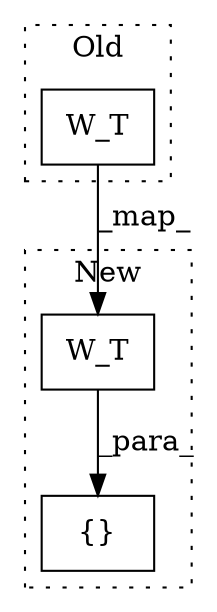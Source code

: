 digraph G {
subgraph cluster0 {
1 [label="W_T" a="32" s="5308" l="5" shape="box"];
label = "Old";
style="dotted";
}
subgraph cluster1 {
2 [label="W_T" a="32" s="5395" l="5" shape="box"];
3 [label="{}" a="4" s="5378,5400" l="1,1" shape="box"];
label = "New";
style="dotted";
}
1 -> 2 [label="_map_"];
2 -> 3 [label="_para_"];
}